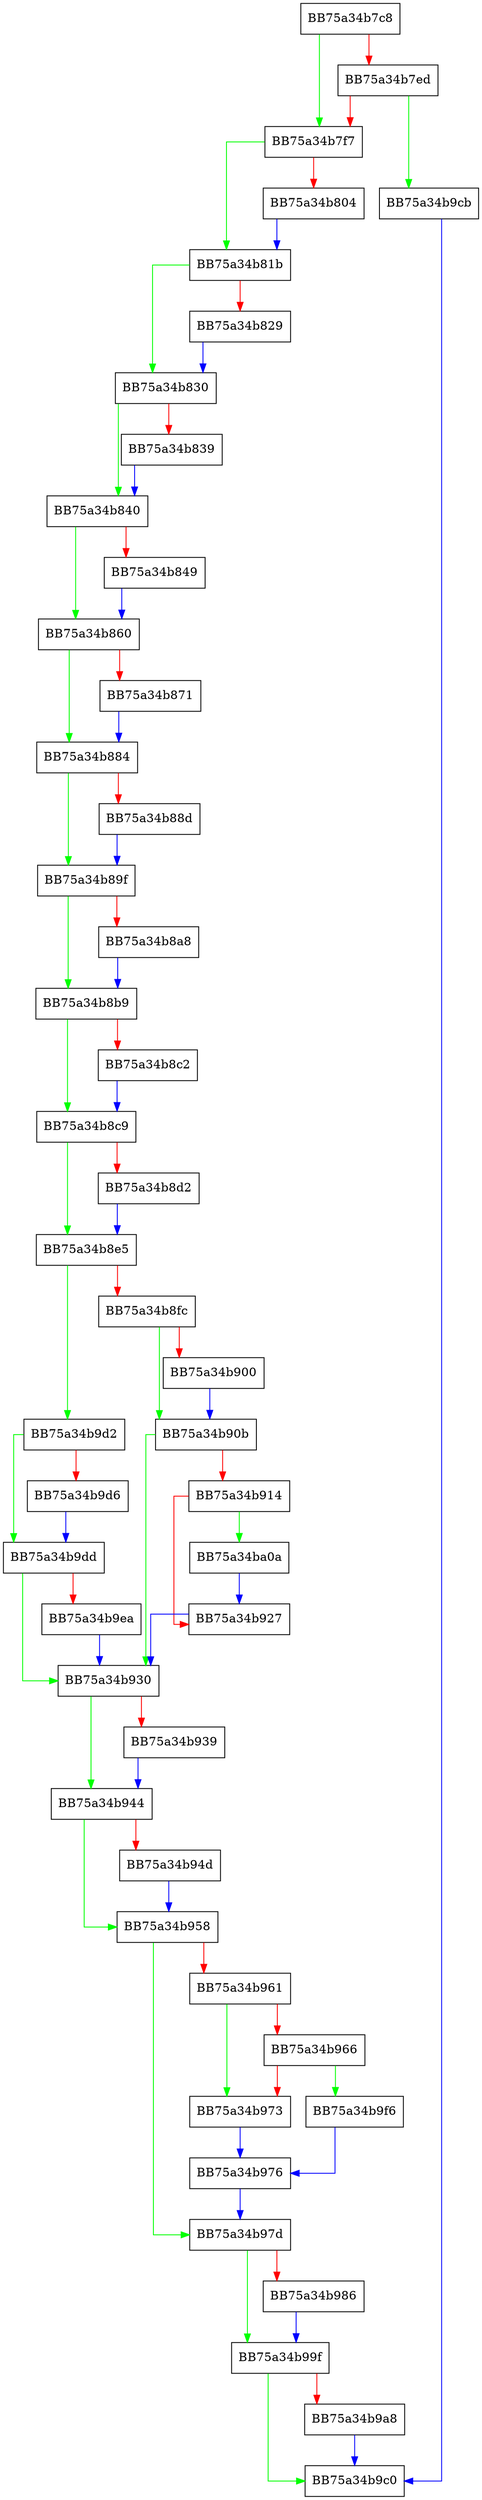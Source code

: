 digraph init_default_regs {
  node [shape="box"];
  graph [splines=ortho];
  BB75a34b7c8 -> BB75a34b7f7 [color="green"];
  BB75a34b7c8 -> BB75a34b7ed [color="red"];
  BB75a34b7ed -> BB75a34b9cb [color="green"];
  BB75a34b7ed -> BB75a34b7f7 [color="red"];
  BB75a34b7f7 -> BB75a34b81b [color="green"];
  BB75a34b7f7 -> BB75a34b804 [color="red"];
  BB75a34b804 -> BB75a34b81b [color="blue"];
  BB75a34b81b -> BB75a34b830 [color="green"];
  BB75a34b81b -> BB75a34b829 [color="red"];
  BB75a34b829 -> BB75a34b830 [color="blue"];
  BB75a34b830 -> BB75a34b840 [color="green"];
  BB75a34b830 -> BB75a34b839 [color="red"];
  BB75a34b839 -> BB75a34b840 [color="blue"];
  BB75a34b840 -> BB75a34b860 [color="green"];
  BB75a34b840 -> BB75a34b849 [color="red"];
  BB75a34b849 -> BB75a34b860 [color="blue"];
  BB75a34b860 -> BB75a34b884 [color="green"];
  BB75a34b860 -> BB75a34b871 [color="red"];
  BB75a34b871 -> BB75a34b884 [color="blue"];
  BB75a34b884 -> BB75a34b89f [color="green"];
  BB75a34b884 -> BB75a34b88d [color="red"];
  BB75a34b88d -> BB75a34b89f [color="blue"];
  BB75a34b89f -> BB75a34b8b9 [color="green"];
  BB75a34b89f -> BB75a34b8a8 [color="red"];
  BB75a34b8a8 -> BB75a34b8b9 [color="blue"];
  BB75a34b8b9 -> BB75a34b8c9 [color="green"];
  BB75a34b8b9 -> BB75a34b8c2 [color="red"];
  BB75a34b8c2 -> BB75a34b8c9 [color="blue"];
  BB75a34b8c9 -> BB75a34b8e5 [color="green"];
  BB75a34b8c9 -> BB75a34b8d2 [color="red"];
  BB75a34b8d2 -> BB75a34b8e5 [color="blue"];
  BB75a34b8e5 -> BB75a34b9d2 [color="green"];
  BB75a34b8e5 -> BB75a34b8fc [color="red"];
  BB75a34b8fc -> BB75a34b90b [color="green"];
  BB75a34b8fc -> BB75a34b900 [color="red"];
  BB75a34b900 -> BB75a34b90b [color="blue"];
  BB75a34b90b -> BB75a34b930 [color="green"];
  BB75a34b90b -> BB75a34b914 [color="red"];
  BB75a34b914 -> BB75a34ba0a [color="green"];
  BB75a34b914 -> BB75a34b927 [color="red"];
  BB75a34b927 -> BB75a34b930 [color="blue"];
  BB75a34b930 -> BB75a34b944 [color="green"];
  BB75a34b930 -> BB75a34b939 [color="red"];
  BB75a34b939 -> BB75a34b944 [color="blue"];
  BB75a34b944 -> BB75a34b958 [color="green"];
  BB75a34b944 -> BB75a34b94d [color="red"];
  BB75a34b94d -> BB75a34b958 [color="blue"];
  BB75a34b958 -> BB75a34b97d [color="green"];
  BB75a34b958 -> BB75a34b961 [color="red"];
  BB75a34b961 -> BB75a34b973 [color="green"];
  BB75a34b961 -> BB75a34b966 [color="red"];
  BB75a34b966 -> BB75a34b9f6 [color="green"];
  BB75a34b966 -> BB75a34b973 [color="red"];
  BB75a34b973 -> BB75a34b976 [color="blue"];
  BB75a34b976 -> BB75a34b97d [color="blue"];
  BB75a34b97d -> BB75a34b99f [color="green"];
  BB75a34b97d -> BB75a34b986 [color="red"];
  BB75a34b986 -> BB75a34b99f [color="blue"];
  BB75a34b99f -> BB75a34b9c0 [color="green"];
  BB75a34b99f -> BB75a34b9a8 [color="red"];
  BB75a34b9a8 -> BB75a34b9c0 [color="blue"];
  BB75a34b9cb -> BB75a34b9c0 [color="blue"];
  BB75a34b9d2 -> BB75a34b9dd [color="green"];
  BB75a34b9d2 -> BB75a34b9d6 [color="red"];
  BB75a34b9d6 -> BB75a34b9dd [color="blue"];
  BB75a34b9dd -> BB75a34b930 [color="green"];
  BB75a34b9dd -> BB75a34b9ea [color="red"];
  BB75a34b9ea -> BB75a34b930 [color="blue"];
  BB75a34b9f6 -> BB75a34b976 [color="blue"];
  BB75a34ba0a -> BB75a34b927 [color="blue"];
}